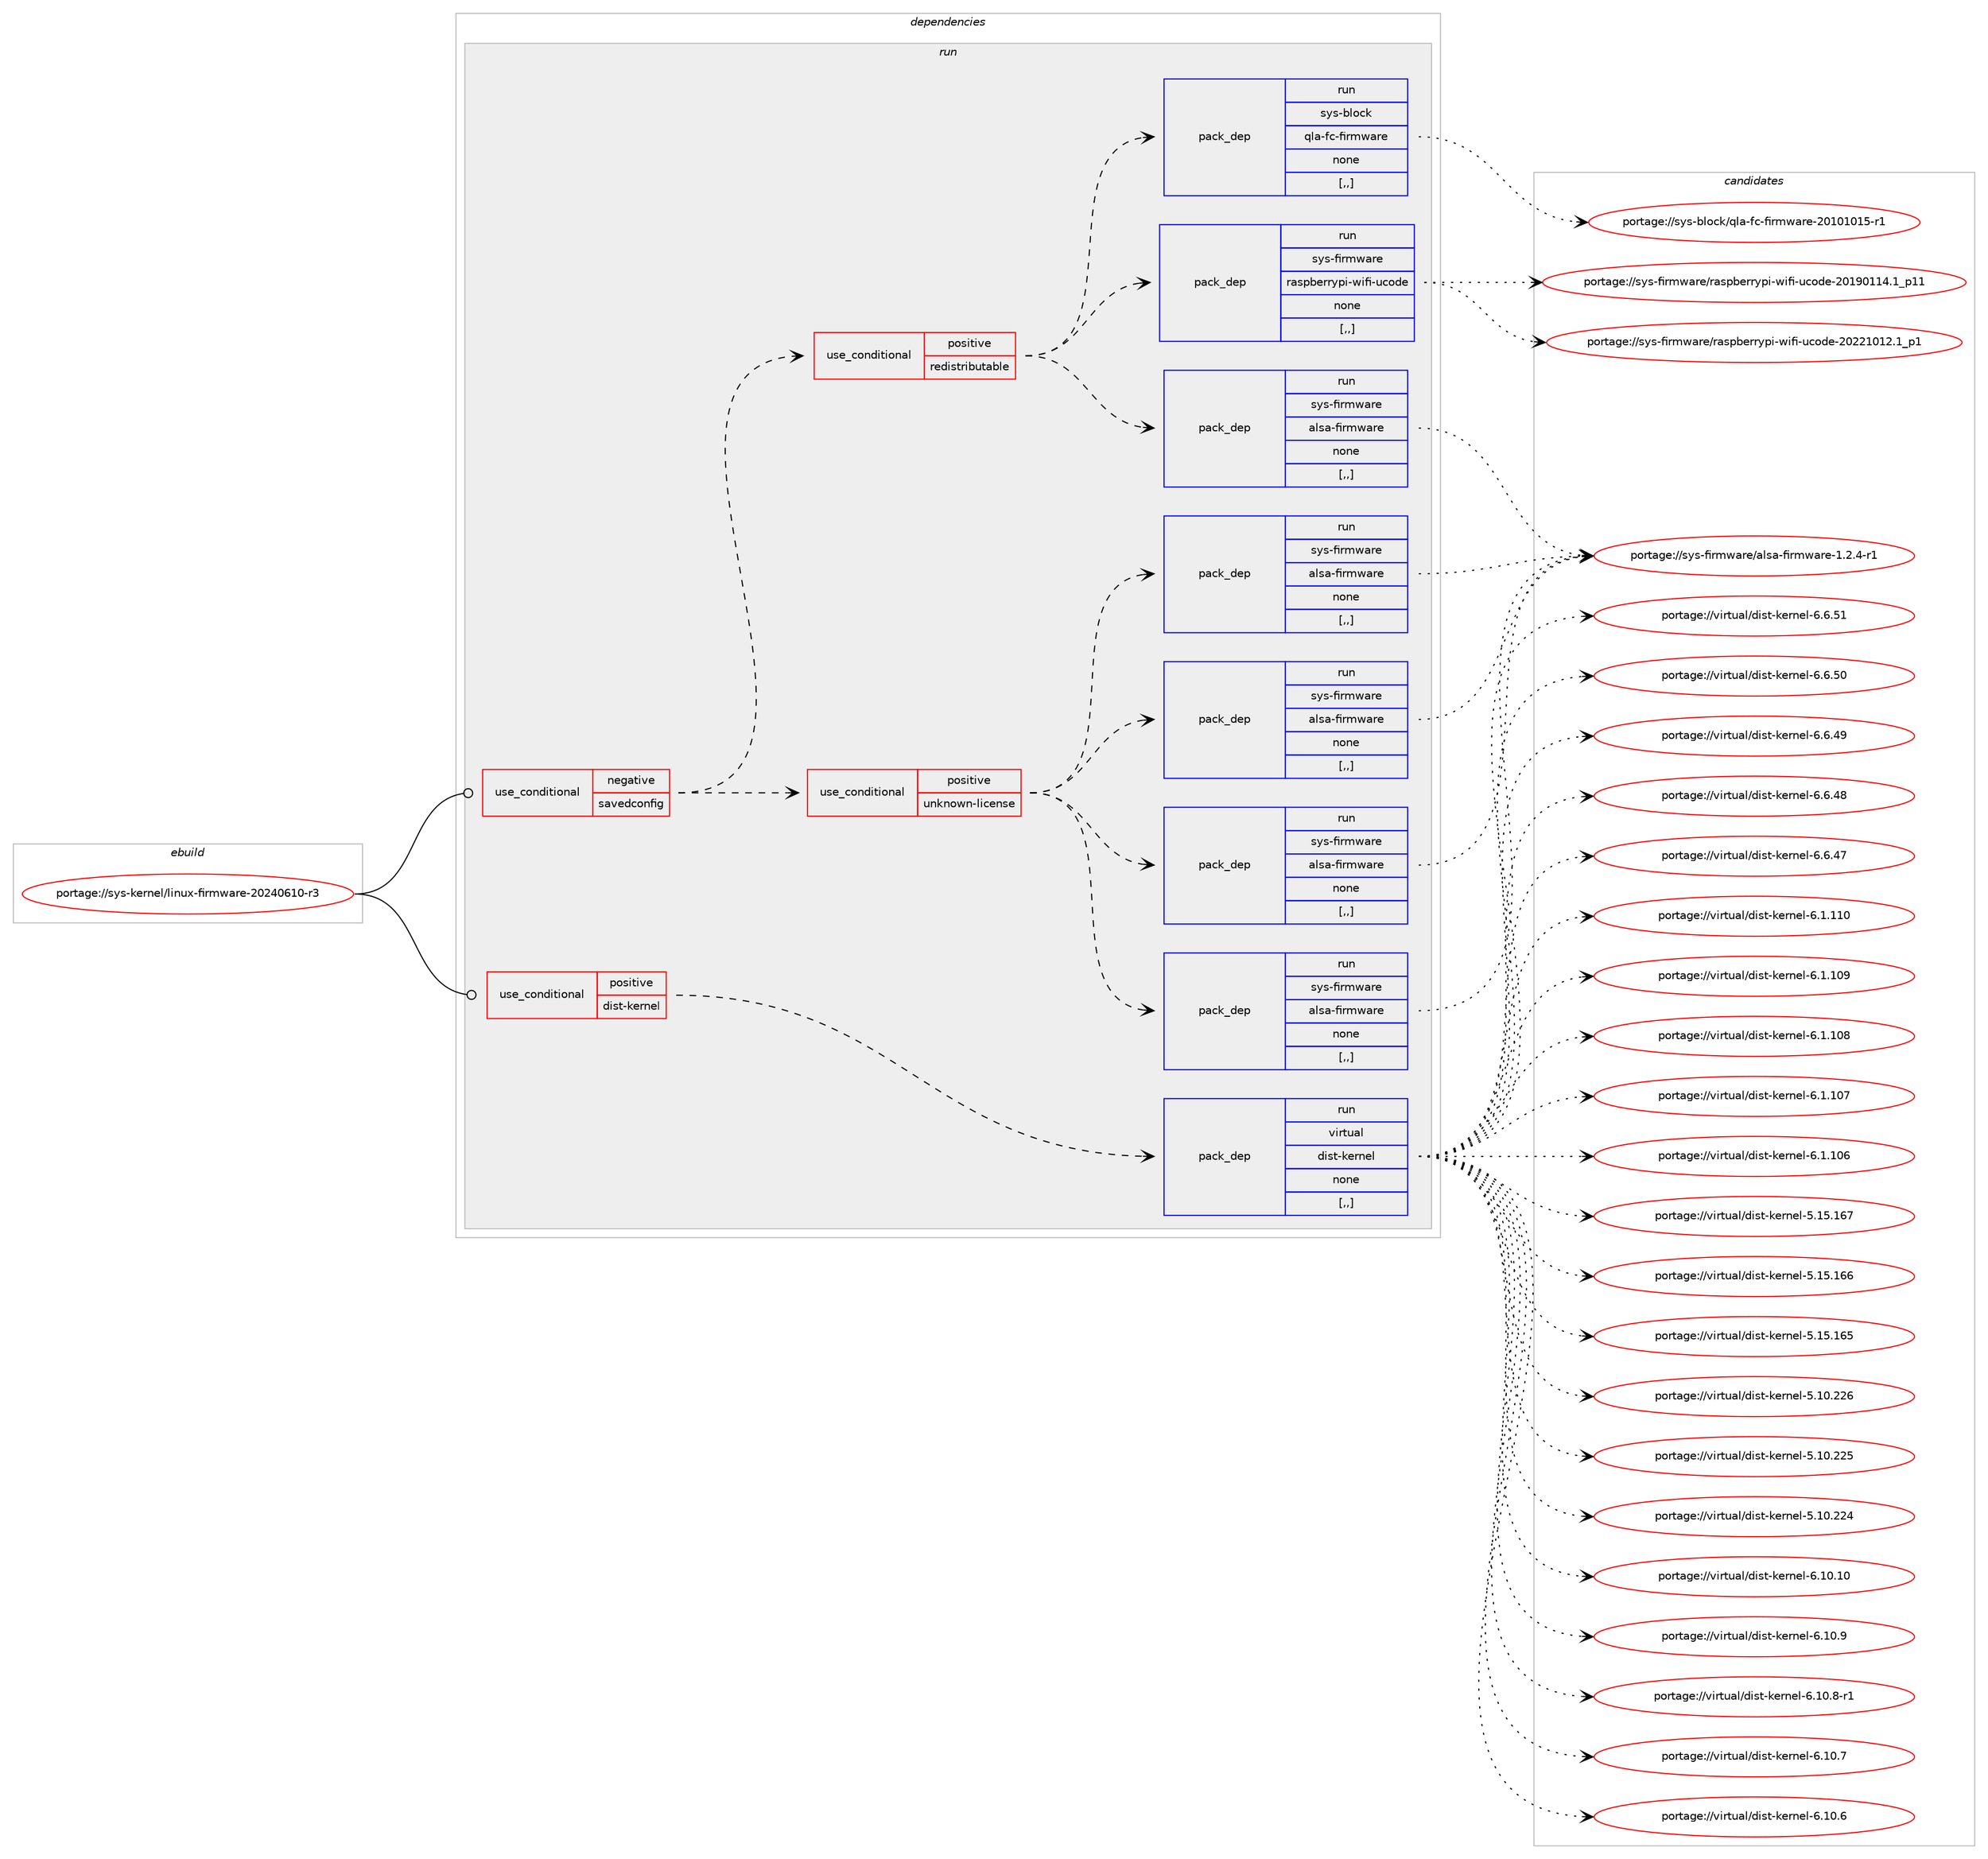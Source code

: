 digraph prolog {

# *************
# Graph options
# *************

newrank=true;
concentrate=true;
compound=true;
graph [rankdir=LR,fontname=Helvetica,fontsize=10,ranksep=1.5];#, ranksep=2.5, nodesep=0.2];
edge  [arrowhead=vee];
node  [fontname=Helvetica,fontsize=10];

# **********
# The ebuild
# **********

subgraph cluster_leftcol {
color=gray;
label=<<i>ebuild</i>>;
id [label="portage://sys-kernel/linux-firmware-20240610-r3", color=red, width=4, href="../sys-kernel/linux-firmware-20240610-r3.svg"];
}

# ****************
# The dependencies
# ****************

subgraph cluster_midcol {
color=gray;
label=<<i>dependencies</i>>;
subgraph cluster_compile {
fillcolor="#eeeeee";
style=filled;
label=<<i>compile</i>>;
}
subgraph cluster_compileandrun {
fillcolor="#eeeeee";
style=filled;
label=<<i>compile and run</i>>;
}
subgraph cluster_run {
fillcolor="#eeeeee";
style=filled;
label=<<i>run</i>>;
subgraph cond10369 {
dependency28363 [label=<<TABLE BORDER="0" CELLBORDER="1" CELLSPACING="0" CELLPADDING="4"><TR><TD ROWSPAN="3" CELLPADDING="10">use_conditional</TD></TR><TR><TD>negative</TD></TR><TR><TD>savedconfig</TD></TR></TABLE>>, shape=none, color=red];
subgraph cond10370 {
dependency28364 [label=<<TABLE BORDER="0" CELLBORDER="1" CELLSPACING="0" CELLPADDING="4"><TR><TD ROWSPAN="3" CELLPADDING="10">use_conditional</TD></TR><TR><TD>positive</TD></TR><TR><TD>redistributable</TD></TR></TABLE>>, shape=none, color=red];
subgraph pack17901 {
dependency28365 [label=<<TABLE BORDER="0" CELLBORDER="1" CELLSPACING="0" CELLPADDING="4" WIDTH="220"><TR><TD ROWSPAN="6" CELLPADDING="30">pack_dep</TD></TR><TR><TD WIDTH="110">run</TD></TR><TR><TD>sys-firmware</TD></TR><TR><TD>alsa-firmware</TD></TR><TR><TD>none</TD></TR><TR><TD>[,,]</TD></TR></TABLE>>, shape=none, color=blue];
}
dependency28364:e -> dependency28365:w [weight=20,style="dashed",arrowhead="vee"];
subgraph pack17902 {
dependency28366 [label=<<TABLE BORDER="0" CELLBORDER="1" CELLSPACING="0" CELLPADDING="4" WIDTH="220"><TR><TD ROWSPAN="6" CELLPADDING="30">pack_dep</TD></TR><TR><TD WIDTH="110">run</TD></TR><TR><TD>sys-block</TD></TR><TR><TD>qla-fc-firmware</TD></TR><TR><TD>none</TD></TR><TR><TD>[,,]</TD></TR></TABLE>>, shape=none, color=blue];
}
dependency28364:e -> dependency28366:w [weight=20,style="dashed",arrowhead="vee"];
subgraph pack17903 {
dependency28367 [label=<<TABLE BORDER="0" CELLBORDER="1" CELLSPACING="0" CELLPADDING="4" WIDTH="220"><TR><TD ROWSPAN="6" CELLPADDING="30">pack_dep</TD></TR><TR><TD WIDTH="110">run</TD></TR><TR><TD>sys-firmware</TD></TR><TR><TD>raspberrypi-wifi-ucode</TD></TR><TR><TD>none</TD></TR><TR><TD>[,,]</TD></TR></TABLE>>, shape=none, color=blue];
}
dependency28364:e -> dependency28367:w [weight=20,style="dashed",arrowhead="vee"];
}
dependency28363:e -> dependency28364:w [weight=20,style="dashed",arrowhead="vee"];
subgraph cond10371 {
dependency28368 [label=<<TABLE BORDER="0" CELLBORDER="1" CELLSPACING="0" CELLPADDING="4"><TR><TD ROWSPAN="3" CELLPADDING="10">use_conditional</TD></TR><TR><TD>positive</TD></TR><TR><TD>unknown-license</TD></TR></TABLE>>, shape=none, color=red];
subgraph pack17904 {
dependency28369 [label=<<TABLE BORDER="0" CELLBORDER="1" CELLSPACING="0" CELLPADDING="4" WIDTH="220"><TR><TD ROWSPAN="6" CELLPADDING="30">pack_dep</TD></TR><TR><TD WIDTH="110">run</TD></TR><TR><TD>sys-firmware</TD></TR><TR><TD>alsa-firmware</TD></TR><TR><TD>none</TD></TR><TR><TD>[,,]</TD></TR></TABLE>>, shape=none, color=blue];
}
dependency28368:e -> dependency28369:w [weight=20,style="dashed",arrowhead="vee"];
subgraph pack17905 {
dependency28370 [label=<<TABLE BORDER="0" CELLBORDER="1" CELLSPACING="0" CELLPADDING="4" WIDTH="220"><TR><TD ROWSPAN="6" CELLPADDING="30">pack_dep</TD></TR><TR><TD WIDTH="110">run</TD></TR><TR><TD>sys-firmware</TD></TR><TR><TD>alsa-firmware</TD></TR><TR><TD>none</TD></TR><TR><TD>[,,]</TD></TR></TABLE>>, shape=none, color=blue];
}
dependency28368:e -> dependency28370:w [weight=20,style="dashed",arrowhead="vee"];
subgraph pack17906 {
dependency28371 [label=<<TABLE BORDER="0" CELLBORDER="1" CELLSPACING="0" CELLPADDING="4" WIDTH="220"><TR><TD ROWSPAN="6" CELLPADDING="30">pack_dep</TD></TR><TR><TD WIDTH="110">run</TD></TR><TR><TD>sys-firmware</TD></TR><TR><TD>alsa-firmware</TD></TR><TR><TD>none</TD></TR><TR><TD>[,,]</TD></TR></TABLE>>, shape=none, color=blue];
}
dependency28368:e -> dependency28371:w [weight=20,style="dashed",arrowhead="vee"];
subgraph pack17907 {
dependency28372 [label=<<TABLE BORDER="0" CELLBORDER="1" CELLSPACING="0" CELLPADDING="4" WIDTH="220"><TR><TD ROWSPAN="6" CELLPADDING="30">pack_dep</TD></TR><TR><TD WIDTH="110">run</TD></TR><TR><TD>sys-firmware</TD></TR><TR><TD>alsa-firmware</TD></TR><TR><TD>none</TD></TR><TR><TD>[,,]</TD></TR></TABLE>>, shape=none, color=blue];
}
dependency28368:e -> dependency28372:w [weight=20,style="dashed",arrowhead="vee"];
}
dependency28363:e -> dependency28368:w [weight=20,style="dashed",arrowhead="vee"];
}
id:e -> dependency28363:w [weight=20,style="solid",arrowhead="odot"];
subgraph cond10372 {
dependency28373 [label=<<TABLE BORDER="0" CELLBORDER="1" CELLSPACING="0" CELLPADDING="4"><TR><TD ROWSPAN="3" CELLPADDING="10">use_conditional</TD></TR><TR><TD>positive</TD></TR><TR><TD>dist-kernel</TD></TR></TABLE>>, shape=none, color=red];
subgraph pack17908 {
dependency28374 [label=<<TABLE BORDER="0" CELLBORDER="1" CELLSPACING="0" CELLPADDING="4" WIDTH="220"><TR><TD ROWSPAN="6" CELLPADDING="30">pack_dep</TD></TR><TR><TD WIDTH="110">run</TD></TR><TR><TD>virtual</TD></TR><TR><TD>dist-kernel</TD></TR><TR><TD>none</TD></TR><TR><TD>[,,]</TD></TR></TABLE>>, shape=none, color=blue];
}
dependency28373:e -> dependency28374:w [weight=20,style="dashed",arrowhead="vee"];
}
id:e -> dependency28373:w [weight=20,style="solid",arrowhead="odot"];
}
}

# **************
# The candidates
# **************

subgraph cluster_choices {
rank=same;
color=gray;
label=<<i>candidates</i>>;

subgraph choice17901 {
color=black;
nodesep=1;
choice115121115451021051141091199711410147971081159745102105114109119971141014549465046524511449 [label="portage://sys-firmware/alsa-firmware-1.2.4-r1", color=red, width=4,href="../sys-firmware/alsa-firmware-1.2.4-r1.svg"];
dependency28365:e -> choice115121115451021051141091199711410147971081159745102105114109119971141014549465046524511449:w [style=dotted,weight="100"];
}
subgraph choice17902 {
color=black;
nodesep=1;
choice1151211154598108111991074711310897451029945102105114109119971141014550484948494849534511449 [label="portage://sys-block/qla-fc-firmware-20101015-r1", color=red, width=4,href="../sys-block/qla-fc-firmware-20101015-r1.svg"];
dependency28366:e -> choice1151211154598108111991074711310897451029945102105114109119971141014550484948494849534511449:w [style=dotted,weight="100"];
}
subgraph choice17903 {
color=black;
nodesep=1;
choice115121115451021051141091199711410147114971151129810111411412111210545119105102105451179911110010145504850504948495046499511249 [label="portage://sys-firmware/raspberrypi-wifi-ucode-20221012.1_p1", color=red, width=4,href="../sys-firmware/raspberrypi-wifi-ucode-20221012.1_p1.svg"];
choice11512111545102105114109119971141014711497115112981011141141211121054511910510210545117991111001014550484957484949524649951124949 [label="portage://sys-firmware/raspberrypi-wifi-ucode-20190114.1_p11", color=red, width=4,href="../sys-firmware/raspberrypi-wifi-ucode-20190114.1_p11.svg"];
dependency28367:e -> choice115121115451021051141091199711410147114971151129810111411412111210545119105102105451179911110010145504850504948495046499511249:w [style=dotted,weight="100"];
dependency28367:e -> choice11512111545102105114109119971141014711497115112981011141141211121054511910510210545117991111001014550484957484949524649951124949:w [style=dotted,weight="100"];
}
subgraph choice17904 {
color=black;
nodesep=1;
choice115121115451021051141091199711410147971081159745102105114109119971141014549465046524511449 [label="portage://sys-firmware/alsa-firmware-1.2.4-r1", color=red, width=4,href="../sys-firmware/alsa-firmware-1.2.4-r1.svg"];
dependency28369:e -> choice115121115451021051141091199711410147971081159745102105114109119971141014549465046524511449:w [style=dotted,weight="100"];
}
subgraph choice17905 {
color=black;
nodesep=1;
choice115121115451021051141091199711410147971081159745102105114109119971141014549465046524511449 [label="portage://sys-firmware/alsa-firmware-1.2.4-r1", color=red, width=4,href="../sys-firmware/alsa-firmware-1.2.4-r1.svg"];
dependency28370:e -> choice115121115451021051141091199711410147971081159745102105114109119971141014549465046524511449:w [style=dotted,weight="100"];
}
subgraph choice17906 {
color=black;
nodesep=1;
choice115121115451021051141091199711410147971081159745102105114109119971141014549465046524511449 [label="portage://sys-firmware/alsa-firmware-1.2.4-r1", color=red, width=4,href="../sys-firmware/alsa-firmware-1.2.4-r1.svg"];
dependency28371:e -> choice115121115451021051141091199711410147971081159745102105114109119971141014549465046524511449:w [style=dotted,weight="100"];
}
subgraph choice17907 {
color=black;
nodesep=1;
choice115121115451021051141091199711410147971081159745102105114109119971141014549465046524511449 [label="portage://sys-firmware/alsa-firmware-1.2.4-r1", color=red, width=4,href="../sys-firmware/alsa-firmware-1.2.4-r1.svg"];
dependency28372:e -> choice115121115451021051141091199711410147971081159745102105114109119971141014549465046524511449:w [style=dotted,weight="100"];
}
subgraph choice17908 {
color=black;
nodesep=1;
choice1181051141161179710847100105115116451071011141101011084554464948464948 [label="portage://virtual/dist-kernel-6.10.10", color=red, width=4,href="../virtual/dist-kernel-6.10.10.svg"];
choice11810511411611797108471001051151164510710111411010110845544649484657 [label="portage://virtual/dist-kernel-6.10.9", color=red, width=4,href="../virtual/dist-kernel-6.10.9.svg"];
choice118105114116117971084710010511511645107101114110101108455446494846564511449 [label="portage://virtual/dist-kernel-6.10.8-r1", color=red, width=4,href="../virtual/dist-kernel-6.10.8-r1.svg"];
choice11810511411611797108471001051151164510710111411010110845544649484655 [label="portage://virtual/dist-kernel-6.10.7", color=red, width=4,href="../virtual/dist-kernel-6.10.7.svg"];
choice11810511411611797108471001051151164510710111411010110845544649484654 [label="portage://virtual/dist-kernel-6.10.6", color=red, width=4,href="../virtual/dist-kernel-6.10.6.svg"];
choice11810511411611797108471001051151164510710111411010110845544654465349 [label="portage://virtual/dist-kernel-6.6.51", color=red, width=4,href="../virtual/dist-kernel-6.6.51.svg"];
choice11810511411611797108471001051151164510710111411010110845544654465348 [label="portage://virtual/dist-kernel-6.6.50", color=red, width=4,href="../virtual/dist-kernel-6.6.50.svg"];
choice11810511411611797108471001051151164510710111411010110845544654465257 [label="portage://virtual/dist-kernel-6.6.49", color=red, width=4,href="../virtual/dist-kernel-6.6.49.svg"];
choice11810511411611797108471001051151164510710111411010110845544654465256 [label="portage://virtual/dist-kernel-6.6.48", color=red, width=4,href="../virtual/dist-kernel-6.6.48.svg"];
choice11810511411611797108471001051151164510710111411010110845544654465255 [label="portage://virtual/dist-kernel-6.6.47", color=red, width=4,href="../virtual/dist-kernel-6.6.47.svg"];
choice1181051141161179710847100105115116451071011141101011084554464946494948 [label="portage://virtual/dist-kernel-6.1.110", color=red, width=4,href="../virtual/dist-kernel-6.1.110.svg"];
choice1181051141161179710847100105115116451071011141101011084554464946494857 [label="portage://virtual/dist-kernel-6.1.109", color=red, width=4,href="../virtual/dist-kernel-6.1.109.svg"];
choice1181051141161179710847100105115116451071011141101011084554464946494856 [label="portage://virtual/dist-kernel-6.1.108", color=red, width=4,href="../virtual/dist-kernel-6.1.108.svg"];
choice1181051141161179710847100105115116451071011141101011084554464946494855 [label="portage://virtual/dist-kernel-6.1.107", color=red, width=4,href="../virtual/dist-kernel-6.1.107.svg"];
choice1181051141161179710847100105115116451071011141101011084554464946494854 [label="portage://virtual/dist-kernel-6.1.106", color=red, width=4,href="../virtual/dist-kernel-6.1.106.svg"];
choice118105114116117971084710010511511645107101114110101108455346495346495455 [label="portage://virtual/dist-kernel-5.15.167", color=red, width=4,href="../virtual/dist-kernel-5.15.167.svg"];
choice118105114116117971084710010511511645107101114110101108455346495346495454 [label="portage://virtual/dist-kernel-5.15.166", color=red, width=4,href="../virtual/dist-kernel-5.15.166.svg"];
choice118105114116117971084710010511511645107101114110101108455346495346495453 [label="portage://virtual/dist-kernel-5.15.165", color=red, width=4,href="../virtual/dist-kernel-5.15.165.svg"];
choice118105114116117971084710010511511645107101114110101108455346494846505054 [label="portage://virtual/dist-kernel-5.10.226", color=red, width=4,href="../virtual/dist-kernel-5.10.226.svg"];
choice118105114116117971084710010511511645107101114110101108455346494846505053 [label="portage://virtual/dist-kernel-5.10.225", color=red, width=4,href="../virtual/dist-kernel-5.10.225.svg"];
choice118105114116117971084710010511511645107101114110101108455346494846505052 [label="portage://virtual/dist-kernel-5.10.224", color=red, width=4,href="../virtual/dist-kernel-5.10.224.svg"];
dependency28374:e -> choice1181051141161179710847100105115116451071011141101011084554464948464948:w [style=dotted,weight="100"];
dependency28374:e -> choice11810511411611797108471001051151164510710111411010110845544649484657:w [style=dotted,weight="100"];
dependency28374:e -> choice118105114116117971084710010511511645107101114110101108455446494846564511449:w [style=dotted,weight="100"];
dependency28374:e -> choice11810511411611797108471001051151164510710111411010110845544649484655:w [style=dotted,weight="100"];
dependency28374:e -> choice11810511411611797108471001051151164510710111411010110845544649484654:w [style=dotted,weight="100"];
dependency28374:e -> choice11810511411611797108471001051151164510710111411010110845544654465349:w [style=dotted,weight="100"];
dependency28374:e -> choice11810511411611797108471001051151164510710111411010110845544654465348:w [style=dotted,weight="100"];
dependency28374:e -> choice11810511411611797108471001051151164510710111411010110845544654465257:w [style=dotted,weight="100"];
dependency28374:e -> choice11810511411611797108471001051151164510710111411010110845544654465256:w [style=dotted,weight="100"];
dependency28374:e -> choice11810511411611797108471001051151164510710111411010110845544654465255:w [style=dotted,weight="100"];
dependency28374:e -> choice1181051141161179710847100105115116451071011141101011084554464946494948:w [style=dotted,weight="100"];
dependency28374:e -> choice1181051141161179710847100105115116451071011141101011084554464946494857:w [style=dotted,weight="100"];
dependency28374:e -> choice1181051141161179710847100105115116451071011141101011084554464946494856:w [style=dotted,weight="100"];
dependency28374:e -> choice1181051141161179710847100105115116451071011141101011084554464946494855:w [style=dotted,weight="100"];
dependency28374:e -> choice1181051141161179710847100105115116451071011141101011084554464946494854:w [style=dotted,weight="100"];
dependency28374:e -> choice118105114116117971084710010511511645107101114110101108455346495346495455:w [style=dotted,weight="100"];
dependency28374:e -> choice118105114116117971084710010511511645107101114110101108455346495346495454:w [style=dotted,weight="100"];
dependency28374:e -> choice118105114116117971084710010511511645107101114110101108455346495346495453:w [style=dotted,weight="100"];
dependency28374:e -> choice118105114116117971084710010511511645107101114110101108455346494846505054:w [style=dotted,weight="100"];
dependency28374:e -> choice118105114116117971084710010511511645107101114110101108455346494846505053:w [style=dotted,weight="100"];
dependency28374:e -> choice118105114116117971084710010511511645107101114110101108455346494846505052:w [style=dotted,weight="100"];
}
}

}
